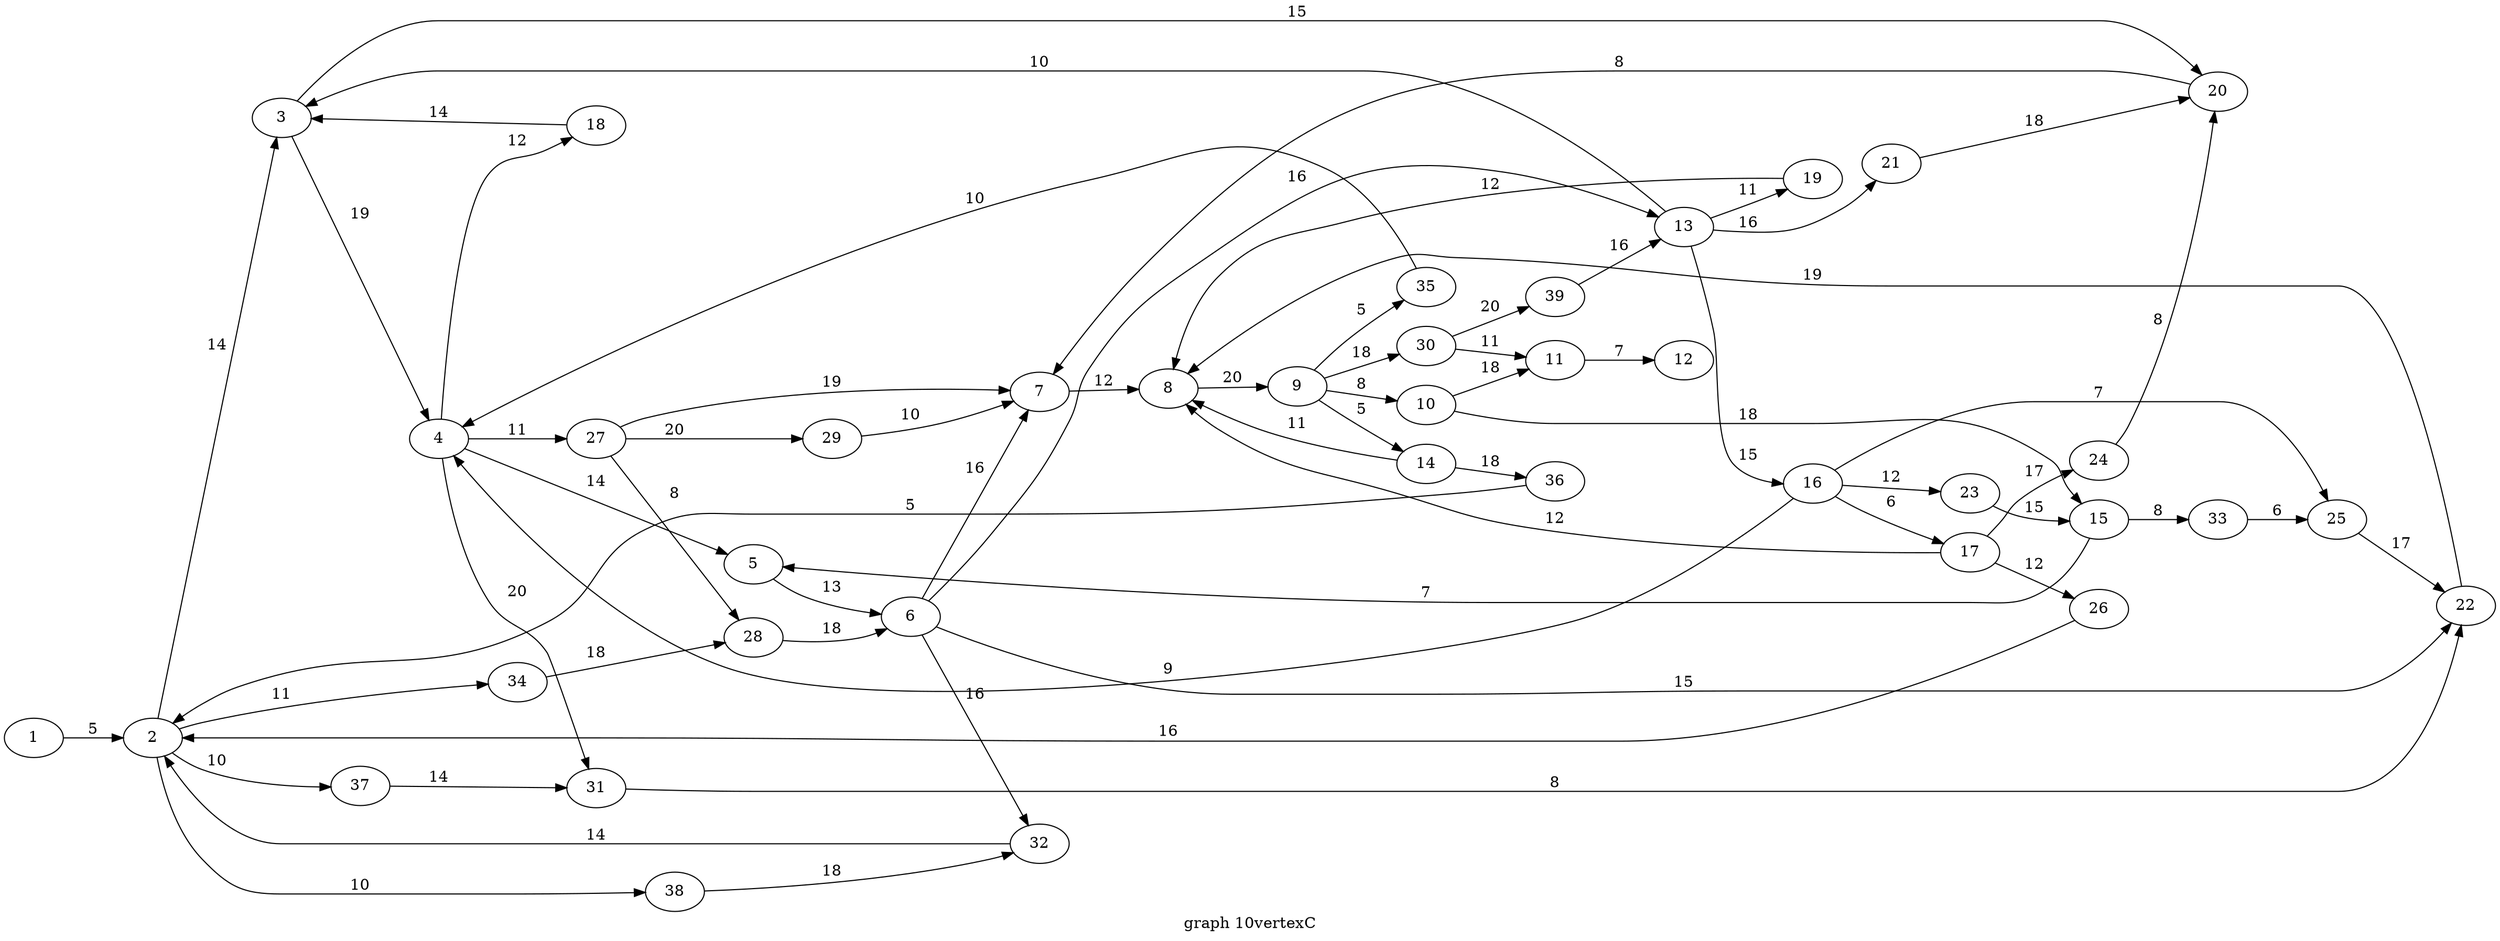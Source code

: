 digraph g{

rankdir = LR

1 -> 2 [label = " 5 "];
2 -> 3 [label = " 14 "];
3 -> 4 [label = " 19 "];
4 -> 5 [label = " 14 "];
5 -> 6 [label = " 13 "];
6 -> 7 [label = " 16 "];
7 -> 8 [label = " 12 "];
8 -> 9 [label = " 20 "];
9 -> 10 [label = " 8 "];
10 -> 11 [label = " 18 "];
11 -> 12 [label = " 7 "];
6 -> 13 [label = " 16 "];
13 -> 3 [label = " 10 "];
9 -> 14 [label = " 5 "];
14 -> 8 [label = " 11 "];
10 -> 15 [label = " 18 "];
15 -> 5 [label = " 7 "];
13 -> 16 [label = " 15 "];
16 -> 4 [label = " 9 "];
16 -> 17 [label = " 6 "];
17 -> 8 [label = " 12 "];
4 -> 18 [label = " 12 "];
18 -> 3 [label = " 14 "];
13 -> 19 [label = " 11 "];
19 -> 8 [label = " 12 "];
3 -> 20 [label = " 15 "];
20 -> 7 [label = " 8 "];
13 -> 21 [label = " 16 "];
21 -> 20 [label = " 18 "];
6 -> 22 [label = " 15 "];
22 -> 8 [label = " 19 "];
16 -> 23 [label = " 12 "];
23 -> 15 [label = " 15 "];
17 -> 24 [label = " 17 "];
24 -> 20 [label = " 8 "];
16 -> 25 [label = " 7 "];
25 -> 22 [label = " 17 "];
17 -> 26 [label = " 12 "];
26 -> 2 [label = " 16 "];
4 -> 27 [label = " 11 "];
27 -> 7 [label = " 19 "];
27 -> 28 [label = " 8 "];
28 -> 6 [label = " 18 "];
27 -> 29 [label = " 20 "];
29 -> 7 [label = " 10 "];
9 -> 30 [label = " 18 "];
30 -> 11 [label = " 11 "];
4 -> 31 [label = " 20 "];
31 -> 22 [label = " 8 "];
6 -> 32 [label = " 16 "];
32 -> 2 [label = " 14 "];
15 -> 33 [label = " 8 "];
33 -> 25 [label = " 6 "];
2 -> 34 [label = " 11 "];
34 -> 28 [label = " 18 "];
9 -> 35 [label = " 5 "];
35 -> 4 [label = " 10 "];
14 -> 36 [label = " 18 "];
36 -> 2 [label = " 5 "];
2 -> 37 [label = " 10 "];
37 -> 31 [label = " 14 "];
2 -> 38 [label = " 10 "];
38 -> 32 [label = " 18 "];
30 -> 39 [label = " 20 "];
39 -> 13 [label = " 16 "];

label = "graph 10vertexC"
}